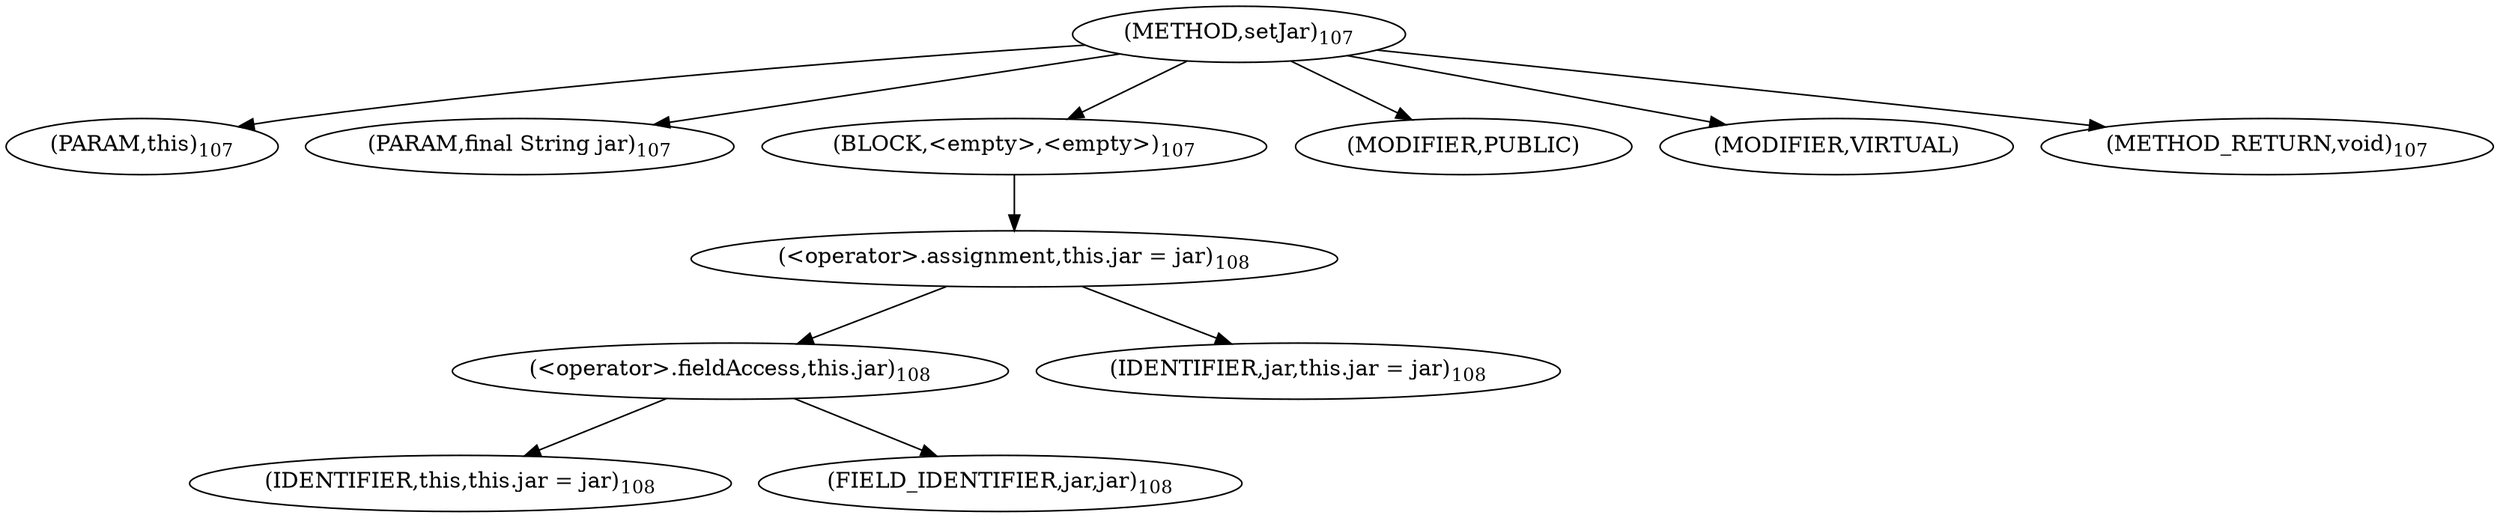 digraph "setJar" {  
"92" [label = <(METHOD,setJar)<SUB>107</SUB>> ]
"4" [label = <(PARAM,this)<SUB>107</SUB>> ]
"93" [label = <(PARAM,final String jar)<SUB>107</SUB>> ]
"94" [label = <(BLOCK,&lt;empty&gt;,&lt;empty&gt;)<SUB>107</SUB>> ]
"95" [label = <(&lt;operator&gt;.assignment,this.jar = jar)<SUB>108</SUB>> ]
"96" [label = <(&lt;operator&gt;.fieldAccess,this.jar)<SUB>108</SUB>> ]
"3" [label = <(IDENTIFIER,this,this.jar = jar)<SUB>108</SUB>> ]
"97" [label = <(FIELD_IDENTIFIER,jar,jar)<SUB>108</SUB>> ]
"98" [label = <(IDENTIFIER,jar,this.jar = jar)<SUB>108</SUB>> ]
"99" [label = <(MODIFIER,PUBLIC)> ]
"100" [label = <(MODIFIER,VIRTUAL)> ]
"101" [label = <(METHOD_RETURN,void)<SUB>107</SUB>> ]
  "92" -> "4" 
  "92" -> "93" 
  "92" -> "94" 
  "92" -> "99" 
  "92" -> "100" 
  "92" -> "101" 
  "94" -> "95" 
  "95" -> "96" 
  "95" -> "98" 
  "96" -> "3" 
  "96" -> "97" 
}
